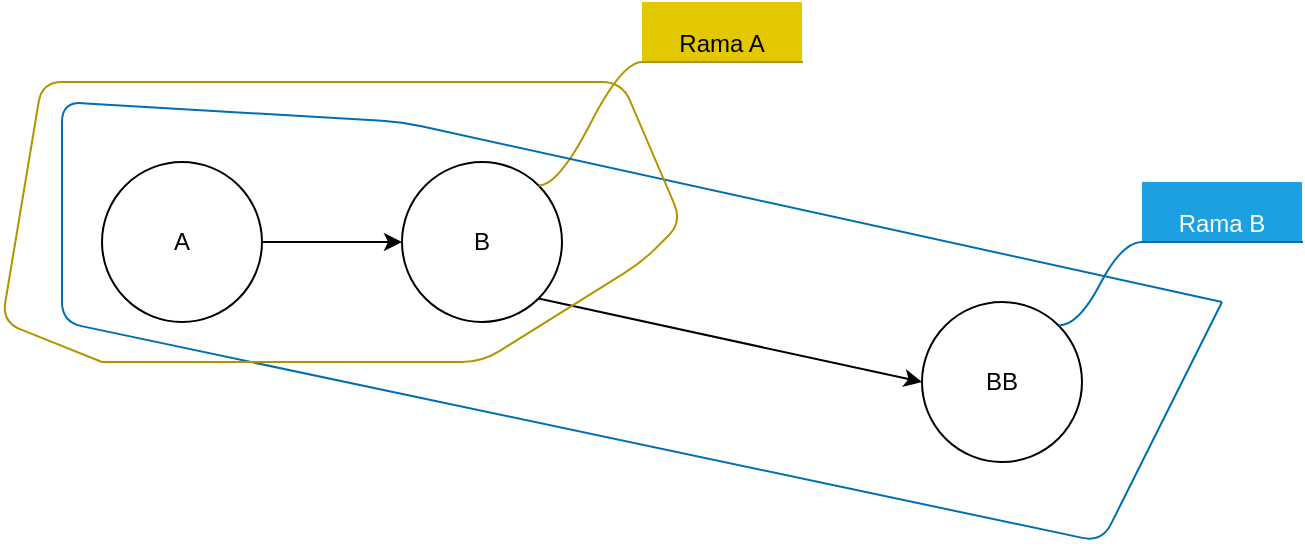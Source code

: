 <mxfile>
    <diagram name="3" id="RBA1k4I0XpwJmmL9r-Dd">
        <mxGraphModel dx="803" dy="784" grid="1" gridSize="10" guides="1" tooltips="1" connect="1" arrows="1" fold="1" page="1" pageScale="1" pageWidth="827" pageHeight="1169" math="0" shadow="0">
            <root>
                <mxCell id="BzLlhddRaT-8e9xCw_89-0"/>
                <mxCell id="BzLlhddRaT-8e9xCw_89-1" parent="BzLlhddRaT-8e9xCw_89-0"/>
                <mxCell id="BzLlhddRaT-8e9xCw_89-2" style="edgeStyle=none;html=1;" edge="1" parent="BzLlhddRaT-8e9xCw_89-1" source="BzLlhddRaT-8e9xCw_89-3" target="BzLlhddRaT-8e9xCw_89-6">
                    <mxGeometry relative="1" as="geometry"/>
                </mxCell>
                <mxCell id="BzLlhddRaT-8e9xCw_89-3" value="A" style="ellipse;whiteSpace=wrap;html=1;aspect=fixed;" vertex="1" parent="BzLlhddRaT-8e9xCw_89-1">
                    <mxGeometry x="370" y="360" width="80" height="80" as="geometry"/>
                </mxCell>
                <mxCell id="BzLlhddRaT-8e9xCw_89-5" style="edgeStyle=none;html=1;exitX=1;exitY=1;exitDx=0;exitDy=0;entryX=0;entryY=0.5;entryDx=0;entryDy=0;" edge="1" parent="BzLlhddRaT-8e9xCw_89-1" source="BzLlhddRaT-8e9xCw_89-6" target="BzLlhddRaT-8e9xCw_89-9">
                    <mxGeometry relative="1" as="geometry"/>
                </mxCell>
                <mxCell id="BzLlhddRaT-8e9xCw_89-6" value="B" style="ellipse;whiteSpace=wrap;html=1;aspect=fixed;" vertex="1" parent="BzLlhddRaT-8e9xCw_89-1">
                    <mxGeometry x="520" y="360" width="80" height="80" as="geometry"/>
                </mxCell>
                <mxCell id="BzLlhddRaT-8e9xCw_89-9" value="BB" style="ellipse;whiteSpace=wrap;html=1;aspect=fixed;" vertex="1" parent="BzLlhddRaT-8e9xCw_89-1">
                    <mxGeometry x="780" y="430" width="80" height="80" as="geometry"/>
                </mxCell>
                <mxCell id="BzLlhddRaT-8e9xCw_89-11" value="Rama A" style="whiteSpace=wrap;html=1;shape=partialRectangle;top=0;left=0;bottom=1;right=0;points=[[0,1],[1,1]];fillColor=#e3c800;align=center;verticalAlign=bottom;routingCenterY=0.5;snapToPoint=1;recursiveResize=0;autosize=1;treeFolding=1;treeMoving=1;newEdgeStyle={&quot;edgeStyle&quot;:&quot;entityRelationEdgeStyle&quot;,&quot;startArrow&quot;:&quot;none&quot;,&quot;endArrow&quot;:&quot;none&quot;,&quot;segment&quot;:10,&quot;curved&quot;:1,&quot;sourcePerimeterSpacing&quot;:0,&quot;targetPerimeterSpacing&quot;:0};fontColor=#000000;strokeColor=#B09500;" vertex="1" parent="BzLlhddRaT-8e9xCw_89-1">
                    <mxGeometry x="640" y="280" width="80" height="30" as="geometry"/>
                </mxCell>
                <mxCell id="BzLlhddRaT-8e9xCw_89-12" value="" style="edgeStyle=entityRelationEdgeStyle;startArrow=none;endArrow=none;segment=10;curved=1;sourcePerimeterSpacing=0;targetPerimeterSpacing=0;exitX=1;exitY=0;exitDx=0;exitDy=0;fillColor=#e3c800;strokeColor=#B09500;" edge="1" parent="BzLlhddRaT-8e9xCw_89-1" source="BzLlhddRaT-8e9xCw_89-6" target="BzLlhddRaT-8e9xCw_89-11">
                    <mxGeometry relative="1" as="geometry">
                        <mxPoint x="830" y="240" as="sourcePoint"/>
                    </mxGeometry>
                </mxCell>
                <mxCell id="BzLlhddRaT-8e9xCw_89-13" value="Rama B" style="whiteSpace=wrap;html=1;shape=partialRectangle;top=0;left=0;bottom=1;right=0;points=[[0,1],[1,1]];fillColor=#1ba1e2;align=center;verticalAlign=bottom;routingCenterY=0.5;snapToPoint=1;recursiveResize=0;autosize=1;treeFolding=1;treeMoving=1;newEdgeStyle={&quot;edgeStyle&quot;:&quot;entityRelationEdgeStyle&quot;,&quot;startArrow&quot;:&quot;none&quot;,&quot;endArrow&quot;:&quot;none&quot;,&quot;segment&quot;:10,&quot;curved&quot;:1,&quot;sourcePerimeterSpacing&quot;:0,&quot;targetPerimeterSpacing&quot;:0};fontColor=#ffffff;strokeColor=#006EAF;" vertex="1" parent="BzLlhddRaT-8e9xCw_89-1">
                    <mxGeometry x="890" y="370" width="80" height="30" as="geometry"/>
                </mxCell>
                <mxCell id="BzLlhddRaT-8e9xCw_89-14" value="" style="edgeStyle=entityRelationEdgeStyle;startArrow=none;endArrow=none;segment=10;curved=1;sourcePerimeterSpacing=0;targetPerimeterSpacing=0;exitX=1;exitY=0;exitDx=0;exitDy=0;fillColor=#1ba1e2;strokeColor=#006EAF;" edge="1" parent="BzLlhddRaT-8e9xCw_89-1" source="BzLlhddRaT-8e9xCw_89-9" target="BzLlhddRaT-8e9xCw_89-13">
                    <mxGeometry relative="1" as="geometry">
                        <mxPoint x="610" y="420" as="sourcePoint"/>
                    </mxGeometry>
                </mxCell>
                <mxCell id="BzLlhddRaT-8e9xCw_89-15" value="" style="endArrow=none;html=1;fillColor=#1ba1e2;strokeColor=#006EAF;" edge="1" parent="BzLlhddRaT-8e9xCw_89-1">
                    <mxGeometry width="50" height="50" relative="1" as="geometry">
                        <mxPoint x="930" y="430" as="sourcePoint"/>
                        <mxPoint x="930" y="430" as="targetPoint"/>
                        <Array as="points">
                            <mxPoint x="520" y="340"/>
                            <mxPoint x="350" y="330"/>
                            <mxPoint x="350" y="440"/>
                            <mxPoint x="870" y="550"/>
                        </Array>
                    </mxGeometry>
                </mxCell>
                <mxCell id="BzLlhddRaT-8e9xCw_89-16" value="" style="endArrow=none;html=1;fillColor=#e3c800;strokeColor=#B09500;" edge="1" parent="BzLlhddRaT-8e9xCw_89-1">
                    <mxGeometry width="50" height="50" relative="1" as="geometry">
                        <mxPoint x="370" y="460" as="sourcePoint"/>
                        <mxPoint x="370" y="460" as="targetPoint"/>
                        <Array as="points">
                            <mxPoint x="560" y="460"/>
                            <mxPoint x="640" y="410"/>
                            <mxPoint x="660" y="390"/>
                            <mxPoint x="630" y="320"/>
                            <mxPoint x="580" y="320"/>
                            <mxPoint x="440" y="320"/>
                            <mxPoint x="340" y="320"/>
                            <mxPoint x="320" y="440"/>
                        </Array>
                    </mxGeometry>
                </mxCell>
            </root>
        </mxGraphModel>
    </diagram>
    <diagram name="2" id="4Zzl6oSVK7WUtggYZgZQ">
        <mxGraphModel dx="803" dy="784" grid="1" gridSize="10" guides="1" tooltips="1" connect="1" arrows="1" fold="1" page="1" pageScale="1" pageWidth="827" pageHeight="1169" math="0" shadow="0">
            <root>
                <mxCell id="vkQxLAYDDAaQ5Vv7ar5j-0"/>
                <mxCell id="vkQxLAYDDAaQ5Vv7ar5j-1" parent="vkQxLAYDDAaQ5Vv7ar5j-0"/>
                <mxCell id="vkQxLAYDDAaQ5Vv7ar5j-2" style="edgeStyle=none;html=1;" edge="1" parent="vkQxLAYDDAaQ5Vv7ar5j-1" source="vkQxLAYDDAaQ5Vv7ar5j-3" target="vkQxLAYDDAaQ5Vv7ar5j-6">
                    <mxGeometry relative="1" as="geometry"/>
                </mxCell>
                <mxCell id="vkQxLAYDDAaQ5Vv7ar5j-3" value="A" style="ellipse;whiteSpace=wrap;html=1;aspect=fixed;" vertex="1" parent="vkQxLAYDDAaQ5Vv7ar5j-1">
                    <mxGeometry x="370" y="360" width="80" height="80" as="geometry"/>
                </mxCell>
                <mxCell id="vkQxLAYDDAaQ5Vv7ar5j-6" value="B" style="ellipse;whiteSpace=wrap;html=1;aspect=fixed;" vertex="1" parent="vkQxLAYDDAaQ5Vv7ar5j-1">
                    <mxGeometry x="520" y="360" width="80" height="80" as="geometry"/>
                </mxCell>
                <mxCell id="vkQxLAYDDAaQ5Vv7ar5j-11" value="Rama A" style="whiteSpace=wrap;html=1;shape=partialRectangle;top=0;left=0;bottom=1;right=0;points=[[0,1],[1,1]];fillColor=#e3c800;align=center;verticalAlign=bottom;routingCenterY=0.5;snapToPoint=1;recursiveResize=0;autosize=1;treeFolding=1;treeMoving=1;newEdgeStyle={&quot;edgeStyle&quot;:&quot;entityRelationEdgeStyle&quot;,&quot;startArrow&quot;:&quot;none&quot;,&quot;endArrow&quot;:&quot;none&quot;,&quot;segment&quot;:10,&quot;curved&quot;:1,&quot;sourcePerimeterSpacing&quot;:0,&quot;targetPerimeterSpacing&quot;:0};fontColor=#000000;strokeColor=#B09500;" vertex="1" parent="vkQxLAYDDAaQ5Vv7ar5j-1">
                    <mxGeometry x="620" y="280" width="80" height="30" as="geometry"/>
                </mxCell>
                <mxCell id="vkQxLAYDDAaQ5Vv7ar5j-12" value="" style="edgeStyle=entityRelationEdgeStyle;startArrow=none;endArrow=none;segment=10;curved=1;sourcePerimeterSpacing=0;targetPerimeterSpacing=0;exitX=1;exitY=0;exitDx=0;exitDy=0;fillColor=#e3c800;strokeColor=#B09500;" edge="1" parent="vkQxLAYDDAaQ5Vv7ar5j-1" source="vkQxLAYDDAaQ5Vv7ar5j-6" target="vkQxLAYDDAaQ5Vv7ar5j-11">
                    <mxGeometry relative="1" as="geometry">
                        <mxPoint x="830" y="240" as="sourcePoint"/>
                    </mxGeometry>
                </mxCell>
                <mxCell id="vkQxLAYDDAaQ5Vv7ar5j-13" value="Rama B" style="whiteSpace=wrap;html=1;shape=partialRectangle;top=0;left=0;bottom=1;right=0;points=[[0,1],[1,1]];fillColor=#1ba1e2;align=center;verticalAlign=bottom;routingCenterY=0.5;snapToPoint=1;recursiveResize=0;autosize=1;treeFolding=1;treeMoving=1;newEdgeStyle={&quot;edgeStyle&quot;:&quot;entityRelationEdgeStyle&quot;,&quot;startArrow&quot;:&quot;none&quot;,&quot;endArrow&quot;:&quot;none&quot;,&quot;segment&quot;:10,&quot;curved&quot;:1,&quot;sourcePerimeterSpacing&quot;:0,&quot;targetPerimeterSpacing&quot;:0};fontColor=#ffffff;strokeColor=#006EAF;" vertex="1" parent="vkQxLAYDDAaQ5Vv7ar5j-1">
                    <mxGeometry x="660" y="380" width="80" height="30" as="geometry"/>
                </mxCell>
                <mxCell id="vkQxLAYDDAaQ5Vv7ar5j-14" value="" style="edgeStyle=entityRelationEdgeStyle;startArrow=none;endArrow=none;segment=10;curved=1;sourcePerimeterSpacing=0;targetPerimeterSpacing=0;exitX=1;exitY=1;exitDx=0;exitDy=0;fillColor=#1ba1e2;strokeColor=#006EAF;" edge="1" parent="vkQxLAYDDAaQ5Vv7ar5j-1" source="vkQxLAYDDAaQ5Vv7ar5j-6" target="vkQxLAYDDAaQ5Vv7ar5j-13">
                    <mxGeometry relative="1" as="geometry">
                        <mxPoint x="848.284" y="441.716" as="sourcePoint"/>
                    </mxGeometry>
                </mxCell>
                <mxCell id="vkQxLAYDDAaQ5Vv7ar5j-15" value="" style="endArrow=none;html=1;fillColor=#1ba1e2;strokeColor=#006EAF;" edge="1" parent="vkQxLAYDDAaQ5Vv7ar5j-1">
                    <mxGeometry width="50" height="50" relative="1" as="geometry">
                        <mxPoint x="620" y="340" as="sourcePoint"/>
                        <mxPoint x="620" y="340" as="targetPoint"/>
                        <Array as="points">
                            <mxPoint x="520" y="340"/>
                            <mxPoint x="350" y="330"/>
                            <mxPoint x="350" y="440"/>
                            <mxPoint x="630" y="450"/>
                        </Array>
                    </mxGeometry>
                </mxCell>
                <mxCell id="vkQxLAYDDAaQ5Vv7ar5j-16" value="" style="endArrow=none;html=1;fillColor=#e3c800;strokeColor=#B09500;" edge="1" parent="vkQxLAYDDAaQ5Vv7ar5j-1">
                    <mxGeometry width="50" height="50" relative="1" as="geometry">
                        <mxPoint x="370" y="460" as="sourcePoint"/>
                        <mxPoint x="370" y="460" as="targetPoint"/>
                        <Array as="points">
                            <mxPoint x="560" y="460"/>
                            <mxPoint x="610" y="470"/>
                            <mxPoint x="650" y="470"/>
                            <mxPoint x="650" y="420"/>
                            <mxPoint x="650" y="360"/>
                            <mxPoint x="570" y="350"/>
                            <mxPoint x="480" y="350"/>
                            <mxPoint x="340" y="320"/>
                            <mxPoint x="320" y="440"/>
                        </Array>
                    </mxGeometry>
                </mxCell>
            </root>
        </mxGraphModel>
    </diagram>
    <diagram id="GmrBZ_vaHosxTlMUpGkN" name="1">
        <mxGraphModel dx="803" dy="784" grid="1" gridSize="10" guides="1" tooltips="1" connect="1" arrows="1" fold="1" page="1" pageScale="1" pageWidth="827" pageHeight="1169" math="0" shadow="0">
            <root>
                <mxCell id="0"/>
                <mxCell id="1" parent="0"/>
                <mxCell id="7" style="edgeStyle=none;html=1;" edge="1" parent="1" source="2" target="3">
                    <mxGeometry relative="1" as="geometry"/>
                </mxCell>
                <mxCell id="2" value="A" style="ellipse;whiteSpace=wrap;html=1;aspect=fixed;" vertex="1" parent="1">
                    <mxGeometry x="370" y="360" width="80" height="80" as="geometry"/>
                </mxCell>
                <mxCell id="3" value="B" style="ellipse;whiteSpace=wrap;html=1;aspect=fixed;" vertex="1" parent="1">
                    <mxGeometry x="520" y="360" width="80" height="80" as="geometry"/>
                </mxCell>
                <mxCell id="11" value="Rama A" style="whiteSpace=wrap;html=1;shape=partialRectangle;top=0;left=0;bottom=1;right=0;points=[[0,1],[1,1]];fillColor=#e3c800;align=center;verticalAlign=bottom;routingCenterY=0.5;snapToPoint=1;recursiveResize=0;autosize=1;treeFolding=1;treeMoving=1;newEdgeStyle={&quot;edgeStyle&quot;:&quot;entityRelationEdgeStyle&quot;,&quot;startArrow&quot;:&quot;none&quot;,&quot;endArrow&quot;:&quot;none&quot;,&quot;segment&quot;:10,&quot;curved&quot;:1,&quot;sourcePerimeterSpacing&quot;:0,&quot;targetPerimeterSpacing&quot;:0};fontColor=#000000;strokeColor=#B09500;" vertex="1" parent="1">
                    <mxGeometry x="630" y="260" width="80" height="30" as="geometry"/>
                </mxCell>
                <mxCell id="12" value="" style="edgeStyle=entityRelationEdgeStyle;startArrow=none;endArrow=none;segment=10;curved=1;sourcePerimeterSpacing=0;targetPerimeterSpacing=0;exitX=1;exitY=0;exitDx=0;exitDy=0;fillColor=#e3c800;strokeColor=#B09500;" edge="1" target="11" parent="1" source="3">
                    <mxGeometry relative="1" as="geometry">
                        <mxPoint x="830" y="240" as="sourcePoint"/>
                    </mxGeometry>
                </mxCell>
                <mxCell id="19" value="" style="endArrow=none;html=1;fillColor=#e3c800;strokeColor=#B09500;" edge="1" parent="1">
                    <mxGeometry width="50" height="50" relative="1" as="geometry">
                        <mxPoint x="370" y="460" as="sourcePoint"/>
                        <mxPoint x="370" y="460" as="targetPoint"/>
                        <Array as="points">
                            <mxPoint x="560" y="460"/>
                            <mxPoint x="620" y="450"/>
                            <mxPoint x="650" y="440"/>
                            <mxPoint x="640" y="340"/>
                            <mxPoint x="560" y="320"/>
                            <mxPoint x="440" y="320"/>
                            <mxPoint x="340" y="320"/>
                            <mxPoint x="320" y="440"/>
                        </Array>
                    </mxGeometry>
                </mxCell>
            </root>
        </mxGraphModel>
    </diagram>
    <diagram name="Copy of Page-1" id="UoIgVpcNwFTyMaySkeXr">
        <mxGraphModel dx="803" dy="784" grid="1" gridSize="10" guides="1" tooltips="1" connect="1" arrows="1" fold="1" page="1" pageScale="1" pageWidth="827" pageHeight="1169" math="0" shadow="0">
            <root>
                <mxCell id="xRsjw_P2Fypg1GprzXm_-0"/>
                <mxCell id="xRsjw_P2Fypg1GprzXm_-1" parent="xRsjw_P2Fypg1GprzXm_-0"/>
                <mxCell id="xRsjw_P2Fypg1GprzXm_-2" style="edgeStyle=none;html=1;" edge="1" parent="xRsjw_P2Fypg1GprzXm_-1" source="xRsjw_P2Fypg1GprzXm_-3" target="xRsjw_P2Fypg1GprzXm_-6">
                    <mxGeometry relative="1" as="geometry"/>
                </mxCell>
                <mxCell id="xRsjw_P2Fypg1GprzXm_-3" value="A" style="ellipse;whiteSpace=wrap;html=1;aspect=fixed;" vertex="1" parent="xRsjw_P2Fypg1GprzXm_-1">
                    <mxGeometry x="370" y="360" width="80" height="80" as="geometry"/>
                </mxCell>
                <mxCell id="xRsjw_P2Fypg1GprzXm_-4" style="edgeStyle=none;html=1;entryX=0;entryY=0.5;entryDx=0;entryDy=0;" edge="1" parent="xRsjw_P2Fypg1GprzXm_-1" source="xRsjw_P2Fypg1GprzXm_-6" target="xRsjw_P2Fypg1GprzXm_-8">
                    <mxGeometry relative="1" as="geometry"/>
                </mxCell>
                <mxCell id="xRsjw_P2Fypg1GprzXm_-5" style="edgeStyle=none;html=1;exitX=1;exitY=1;exitDx=0;exitDy=0;entryX=0;entryY=0.5;entryDx=0;entryDy=0;" edge="1" parent="xRsjw_P2Fypg1GprzXm_-1" source="xRsjw_P2Fypg1GprzXm_-6" target="xRsjw_P2Fypg1GprzXm_-9">
                    <mxGeometry relative="1" as="geometry"/>
                </mxCell>
                <mxCell id="xRsjw_P2Fypg1GprzXm_-6" value="B" style="ellipse;whiteSpace=wrap;html=1;aspect=fixed;" vertex="1" parent="xRsjw_P2Fypg1GprzXm_-1">
                    <mxGeometry x="520" y="360" width="80" height="80" as="geometry"/>
                </mxCell>
                <mxCell id="xRsjw_P2Fypg1GprzXm_-7" style="edgeStyle=none;html=1;exitX=1;exitY=0.5;exitDx=0;exitDy=0;" edge="1" parent="xRsjw_P2Fypg1GprzXm_-1" source="xRsjw_P2Fypg1GprzXm_-8" target="xRsjw_P2Fypg1GprzXm_-10">
                    <mxGeometry relative="1" as="geometry"/>
                </mxCell>
                <mxCell id="xRsjw_P2Fypg1GprzXm_-8" value="BA" style="ellipse;whiteSpace=wrap;html=1;aspect=fixed;" vertex="1" parent="xRsjw_P2Fypg1GprzXm_-1">
                    <mxGeometry x="650" y="240" width="80" height="80" as="geometry"/>
                </mxCell>
                <mxCell id="xRsjw_P2Fypg1GprzXm_-9" value="BB" style="ellipse;whiteSpace=wrap;html=1;aspect=fixed;" vertex="1" parent="xRsjw_P2Fypg1GprzXm_-1">
                    <mxGeometry x="780" y="430" width="80" height="80" as="geometry"/>
                </mxCell>
                <mxCell id="xRsjw_P2Fypg1GprzXm_-10" value="BC" style="ellipse;whiteSpace=wrap;html=1;aspect=fixed;" vertex="1" parent="xRsjw_P2Fypg1GprzXm_-1">
                    <mxGeometry x="790" y="240" width="80" height="80" as="geometry"/>
                </mxCell>
                <mxCell id="xRsjw_P2Fypg1GprzXm_-11" value="Rama A" style="whiteSpace=wrap;html=1;shape=partialRectangle;top=0;left=0;bottom=1;right=0;points=[[0,1],[1,1]];fillColor=#e3c800;align=center;verticalAlign=bottom;routingCenterY=0.5;snapToPoint=1;recursiveResize=0;autosize=1;treeFolding=1;treeMoving=1;newEdgeStyle={&quot;edgeStyle&quot;:&quot;entityRelationEdgeStyle&quot;,&quot;startArrow&quot;:&quot;none&quot;,&quot;endArrow&quot;:&quot;none&quot;,&quot;segment&quot;:10,&quot;curved&quot;:1,&quot;sourcePerimeterSpacing&quot;:0,&quot;targetPerimeterSpacing&quot;:0};fontColor=#000000;strokeColor=#B09500;" vertex="1" parent="xRsjw_P2Fypg1GprzXm_-1">
                    <mxGeometry x="860" y="150" width="80" height="30" as="geometry"/>
                </mxCell>
                <mxCell id="xRsjw_P2Fypg1GprzXm_-12" value="" style="edgeStyle=entityRelationEdgeStyle;startArrow=none;endArrow=none;segment=10;curved=1;sourcePerimeterSpacing=0;targetPerimeterSpacing=0;exitX=0.5;exitY=0;exitDx=0;exitDy=0;fillColor=#e3c800;strokeColor=#B09500;" edge="1" parent="xRsjw_P2Fypg1GprzXm_-1" source="xRsjw_P2Fypg1GprzXm_-10" target="xRsjw_P2Fypg1GprzXm_-11">
                    <mxGeometry relative="1" as="geometry">
                        <mxPoint x="610" y="420" as="sourcePoint"/>
                    </mxGeometry>
                </mxCell>
                <mxCell id="xRsjw_P2Fypg1GprzXm_-13" value="Rama B" style="whiteSpace=wrap;html=1;shape=partialRectangle;top=0;left=0;bottom=1;right=0;points=[[0,1],[1,1]];fillColor=#1ba1e2;align=center;verticalAlign=bottom;routingCenterY=0.5;snapToPoint=1;recursiveResize=0;autosize=1;treeFolding=1;treeMoving=1;newEdgeStyle={&quot;edgeStyle&quot;:&quot;entityRelationEdgeStyle&quot;,&quot;startArrow&quot;:&quot;none&quot;,&quot;endArrow&quot;:&quot;none&quot;,&quot;segment&quot;:10,&quot;curved&quot;:1,&quot;sourcePerimeterSpacing&quot;:0,&quot;targetPerimeterSpacing&quot;:0};fontColor=#ffffff;strokeColor=#006EAF;" vertex="1" parent="xRsjw_P2Fypg1GprzXm_-1">
                    <mxGeometry x="890" y="370" width="80" height="30" as="geometry"/>
                </mxCell>
                <mxCell id="xRsjw_P2Fypg1GprzXm_-14" value="" style="edgeStyle=entityRelationEdgeStyle;startArrow=none;endArrow=none;segment=10;curved=1;sourcePerimeterSpacing=0;targetPerimeterSpacing=0;exitX=1;exitY=0;exitDx=0;exitDy=0;fillColor=#1ba1e2;strokeColor=#006EAF;" edge="1" parent="xRsjw_P2Fypg1GprzXm_-1" source="xRsjw_P2Fypg1GprzXm_-9" target="xRsjw_P2Fypg1GprzXm_-13">
                    <mxGeometry relative="1" as="geometry">
                        <mxPoint x="610" y="420" as="sourcePoint"/>
                    </mxGeometry>
                </mxCell>
                <mxCell id="xRsjw_P2Fypg1GprzXm_-15" value="" style="endArrow=none;html=1;fillColor=#1ba1e2;strokeColor=#006EAF;" edge="1" parent="xRsjw_P2Fypg1GprzXm_-1">
                    <mxGeometry width="50" height="50" relative="1" as="geometry">
                        <mxPoint x="930" y="430" as="sourcePoint"/>
                        <mxPoint x="930" y="430" as="targetPoint"/>
                        <Array as="points">
                            <mxPoint x="520" y="340"/>
                            <mxPoint x="350" y="330"/>
                            <mxPoint x="350" y="440"/>
                            <mxPoint x="870" y="550"/>
                        </Array>
                    </mxGeometry>
                </mxCell>
                <mxCell id="xRsjw_P2Fypg1GprzXm_-16" value="" style="endArrow=none;html=1;fillColor=#e3c800;strokeColor=#B09500;" edge="1" parent="xRsjw_P2Fypg1GprzXm_-1">
                    <mxGeometry width="50" height="50" relative="1" as="geometry">
                        <mxPoint x="370" y="460" as="sourcePoint"/>
                        <mxPoint x="370" y="460" as="targetPoint"/>
                        <Array as="points">
                            <mxPoint x="560" y="460"/>
                            <mxPoint x="640" y="410"/>
                            <mxPoint x="660" y="350"/>
                            <mxPoint x="870" y="350"/>
                            <mxPoint x="910" y="280"/>
                            <mxPoint x="820" y="210"/>
                            <mxPoint x="620" y="210"/>
                            <mxPoint x="560" y="290"/>
                            <mxPoint x="440" y="320"/>
                            <mxPoint x="340" y="320"/>
                            <mxPoint x="320" y="440"/>
                        </Array>
                    </mxGeometry>
                </mxCell>
            </root>
        </mxGraphModel>
    </diagram>
</mxfile>
